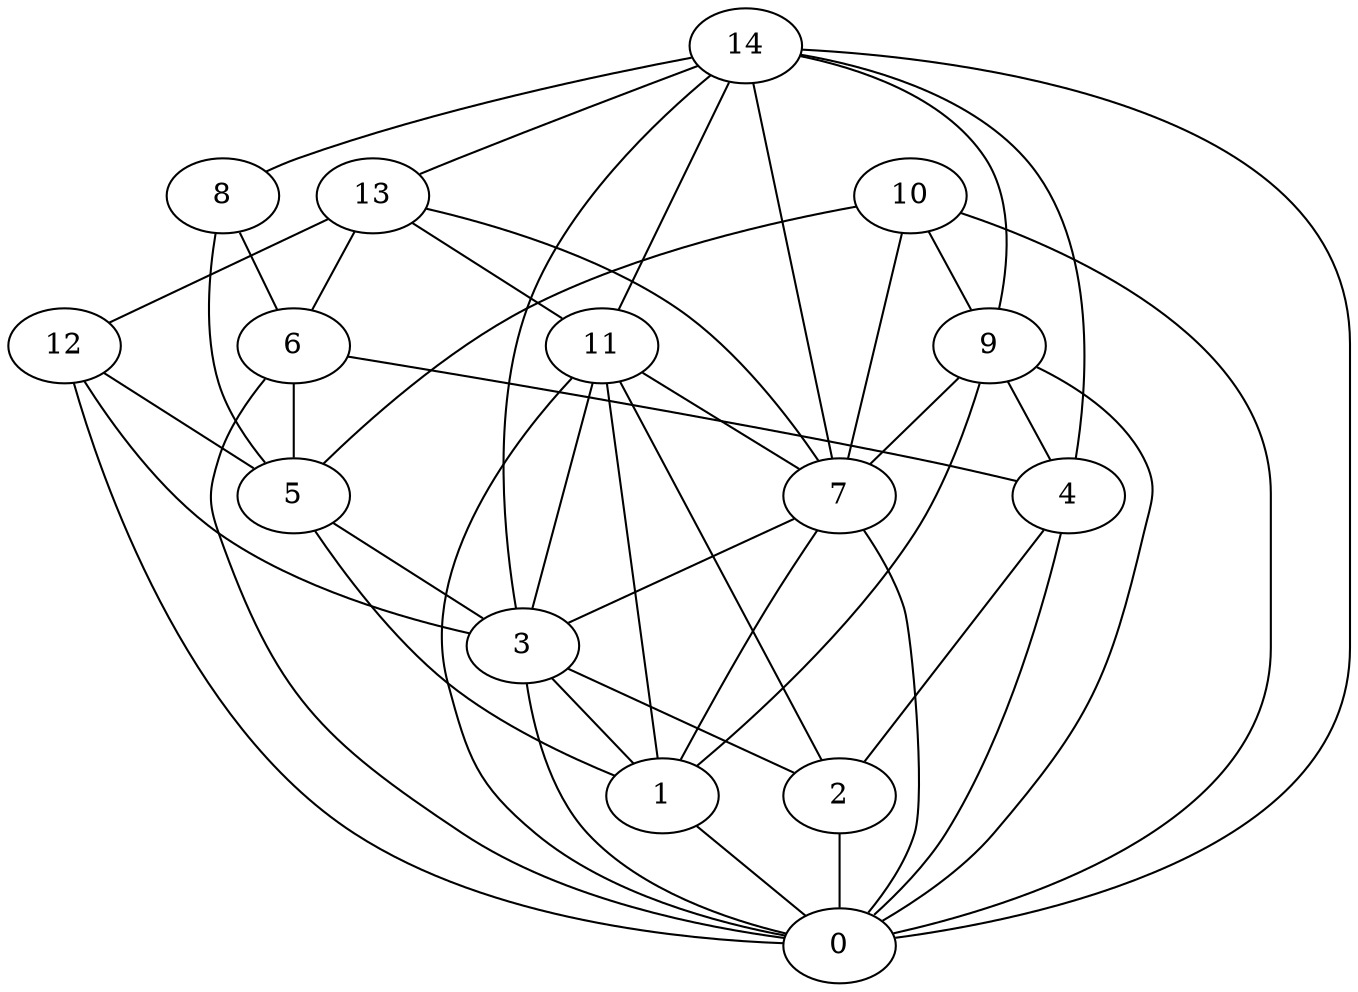 digraph "sensornet-topology" {
label = "";
rankdir="BT";"0"->"1" [arrowhead = "both"] 
"0"->"2" [arrowhead = "both"] 
"0"->"3" [arrowhead = "both"] 
"0"->"4" [arrowhead = "both"] 
"0"->"6" [arrowhead = "both"] 
"0"->"7" [arrowhead = "both"] 
"0"->"9" [arrowhead = "both"] 
"0"->"10" [arrowhead = "both"] 
"0"->"11" [arrowhead = "both"] 
"0"->"12" [arrowhead = "both"] 
"0"->"14" [arrowhead = "both"] 
"1"->"3" [arrowhead = "both"] 
"1"->"5" [arrowhead = "both"] 
"1"->"7" [arrowhead = "both"] 
"1"->"9" [arrowhead = "both"] 
"1"->"11" [arrowhead = "both"] 
"2"->"3" [arrowhead = "both"] 
"2"->"4" [arrowhead = "both"] 
"2"->"11" [arrowhead = "both"] 
"3"->"5" [arrowhead = "both"] 
"3"->"7" [arrowhead = "both"] 
"3"->"11" [arrowhead = "both"] 
"3"->"12" [arrowhead = "both"] 
"3"->"14" [arrowhead = "both"] 
"4"->"6" [arrowhead = "both"] 
"4"->"9" [arrowhead = "both"] 
"4"->"14" [arrowhead = "both"] 
"5"->"6" [arrowhead = "both"] 
"5"->"8" [arrowhead = "both"] 
"5"->"10" [arrowhead = "both"] 
"5"->"12" [arrowhead = "both"] 
"6"->"8" [arrowhead = "both"] 
"6"->"13" [arrowhead = "both"] 
"7"->"9" [arrowhead = "both"] 
"7"->"10" [arrowhead = "both"] 
"7"->"11" [arrowhead = "both"] 
"7"->"13" [arrowhead = "both"] 
"7"->"14" [arrowhead = "both"] 
"8"->"14" [arrowhead = "both"] 
"9"->"10" [arrowhead = "both"] 
"9"->"14" [arrowhead = "both"] 
"11"->"13" [arrowhead = "both"] 
"11"->"14" [arrowhead = "both"] 
"12"->"13" [arrowhead = "both"] 
"13"->"14" [arrowhead = "both"] 
}